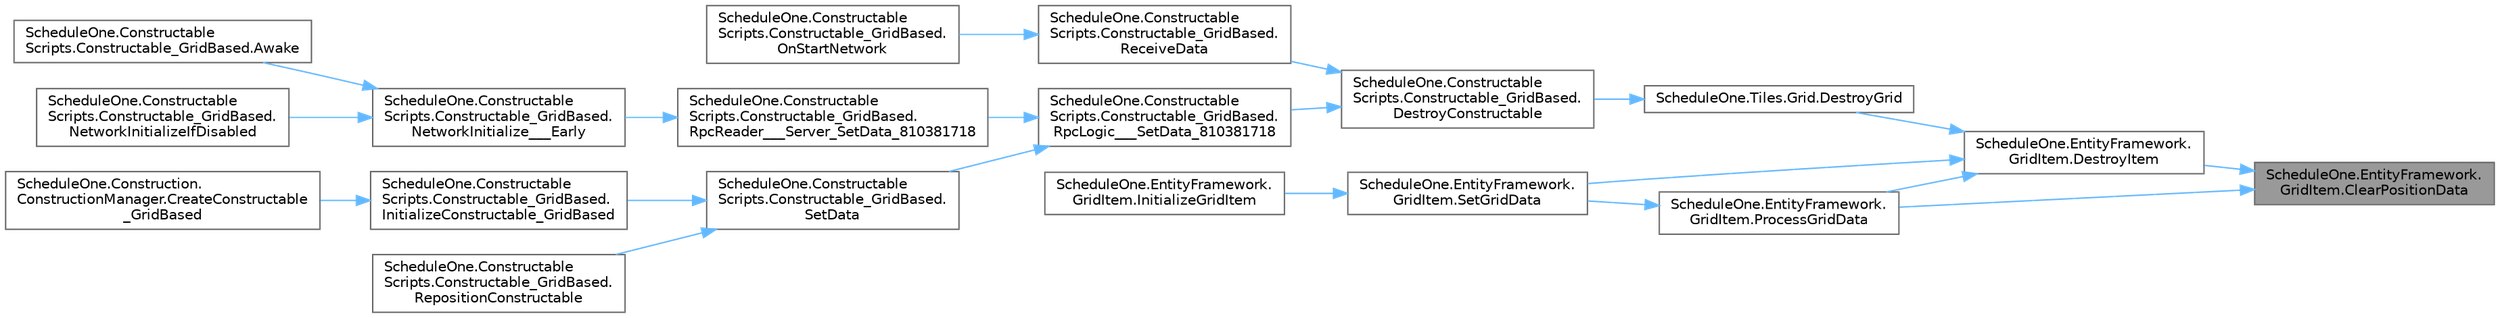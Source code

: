 digraph "ScheduleOne.EntityFramework.GridItem.ClearPositionData"
{
 // LATEX_PDF_SIZE
  bgcolor="transparent";
  edge [fontname=Helvetica,fontsize=10,labelfontname=Helvetica,labelfontsize=10];
  node [fontname=Helvetica,fontsize=10,shape=box,height=0.2,width=0.4];
  rankdir="RL";
  Node1 [id="Node000001",label="ScheduleOne.EntityFramework.\lGridItem.ClearPositionData",height=0.2,width=0.4,color="gray40", fillcolor="grey60", style="filled", fontcolor="black",tooltip=" "];
  Node1 -> Node2 [id="edge1_Node000001_Node000002",dir="back",color="steelblue1",style="solid",tooltip=" "];
  Node2 [id="Node000002",label="ScheduleOne.EntityFramework.\lGridItem.DestroyItem",height=0.2,width=0.4,color="grey40", fillcolor="white", style="filled",URL="$class_schedule_one_1_1_entity_framework_1_1_grid_item.html#ad9b118411f18f056055ec63e3a912622",tooltip=" "];
  Node2 -> Node3 [id="edge2_Node000002_Node000003",dir="back",color="steelblue1",style="solid",tooltip=" "];
  Node3 [id="Node000003",label="ScheduleOne.Tiles.Grid.DestroyGrid",height=0.2,width=0.4,color="grey40", fillcolor="white", style="filled",URL="$class_schedule_one_1_1_tiles_1_1_grid.html#aab56889cce5fd268cf9a98608906444a",tooltip=" "];
  Node3 -> Node4 [id="edge3_Node000003_Node000004",dir="back",color="steelblue1",style="solid",tooltip=" "];
  Node4 [id="Node000004",label="ScheduleOne.Constructable\lScripts.Constructable_GridBased.\lDestroyConstructable",height=0.2,width=0.4,color="grey40", fillcolor="white", style="filled",URL="$class_schedule_one_1_1_constructable_scripts_1_1_constructable___grid_based.html#a43ab161384c85d37c2f51c7992a1d2ae",tooltip=" "];
  Node4 -> Node5 [id="edge4_Node000004_Node000005",dir="back",color="steelblue1",style="solid",tooltip=" "];
  Node5 [id="Node000005",label="ScheduleOne.Constructable\lScripts.Constructable_GridBased.\lReceiveData",height=0.2,width=0.4,color="grey40", fillcolor="white", style="filled",URL="$class_schedule_one_1_1_constructable_scripts_1_1_constructable___grid_based.html#af498ba26f7e00cc79de51180bf884f81",tooltip=" "];
  Node5 -> Node6 [id="edge5_Node000005_Node000006",dir="back",color="steelblue1",style="solid",tooltip=" "];
  Node6 [id="Node000006",label="ScheduleOne.Constructable\lScripts.Constructable_GridBased.\lOnStartNetwork",height=0.2,width=0.4,color="grey40", fillcolor="white", style="filled",URL="$class_schedule_one_1_1_constructable_scripts_1_1_constructable___grid_based.html#a9471c86c0faa9dbb1e829466d546229b",tooltip=" "];
  Node4 -> Node7 [id="edge6_Node000004_Node000007",dir="back",color="steelblue1",style="solid",tooltip=" "];
  Node7 [id="Node000007",label="ScheduleOne.Constructable\lScripts.Constructable_GridBased.\lRpcLogic___SetData_810381718",height=0.2,width=0.4,color="grey40", fillcolor="white", style="filled",URL="$class_schedule_one_1_1_constructable_scripts_1_1_constructable___grid_based.html#acb05d590d689e0404cc6a6e674c66da8",tooltip=" "];
  Node7 -> Node8 [id="edge7_Node000007_Node000008",dir="back",color="steelblue1",style="solid",tooltip=" "];
  Node8 [id="Node000008",label="ScheduleOne.Constructable\lScripts.Constructable_GridBased.\lRpcReader___Server_SetData_810381718",height=0.2,width=0.4,color="grey40", fillcolor="white", style="filled",URL="$class_schedule_one_1_1_constructable_scripts_1_1_constructable___grid_based.html#a221717f2795002ad7e6293d914dec329",tooltip=" "];
  Node8 -> Node9 [id="edge8_Node000008_Node000009",dir="back",color="steelblue1",style="solid",tooltip=" "];
  Node9 [id="Node000009",label="ScheduleOne.Constructable\lScripts.Constructable_GridBased.\lNetworkInitialize___Early",height=0.2,width=0.4,color="grey40", fillcolor="white", style="filled",URL="$class_schedule_one_1_1_constructable_scripts_1_1_constructable___grid_based.html#ae4491fb180e0bbc9412026fbc6952150",tooltip=" "];
  Node9 -> Node10 [id="edge9_Node000009_Node000010",dir="back",color="steelblue1",style="solid",tooltip=" "];
  Node10 [id="Node000010",label="ScheduleOne.Constructable\lScripts.Constructable_GridBased.Awake",height=0.2,width=0.4,color="grey40", fillcolor="white", style="filled",URL="$class_schedule_one_1_1_constructable_scripts_1_1_constructable___grid_based.html#a109ab8a8bbded002fad223928592f5c4",tooltip=" "];
  Node9 -> Node11 [id="edge10_Node000009_Node000011",dir="back",color="steelblue1",style="solid",tooltip=" "];
  Node11 [id="Node000011",label="ScheduleOne.Constructable\lScripts.Constructable_GridBased.\lNetworkInitializeIfDisabled",height=0.2,width=0.4,color="grey40", fillcolor="white", style="filled",URL="$class_schedule_one_1_1_constructable_scripts_1_1_constructable___grid_based.html#a570c764b9a0956cf976079bb812d49d0",tooltip=" "];
  Node7 -> Node12 [id="edge11_Node000007_Node000012",dir="back",color="steelblue1",style="solid",tooltip=" "];
  Node12 [id="Node000012",label="ScheduleOne.Constructable\lScripts.Constructable_GridBased.\lSetData",height=0.2,width=0.4,color="grey40", fillcolor="white", style="filled",URL="$class_schedule_one_1_1_constructable_scripts_1_1_constructable___grid_based.html#a8a82b1cd14d29d38b1a3377cdc642067",tooltip=" "];
  Node12 -> Node13 [id="edge12_Node000012_Node000013",dir="back",color="steelblue1",style="solid",tooltip=" "];
  Node13 [id="Node000013",label="ScheduleOne.Constructable\lScripts.Constructable_GridBased.\lInitializeConstructable_GridBased",height=0.2,width=0.4,color="grey40", fillcolor="white", style="filled",URL="$class_schedule_one_1_1_constructable_scripts_1_1_constructable___grid_based.html#aedd60efa186c19ba2357e574da229f94",tooltip=" "];
  Node13 -> Node14 [id="edge13_Node000013_Node000014",dir="back",color="steelblue1",style="solid",tooltip=" "];
  Node14 [id="Node000014",label="ScheduleOne.Construction.\lConstructionManager.CreateConstructable\l_GridBased",height=0.2,width=0.4,color="grey40", fillcolor="white", style="filled",URL="$class_schedule_one_1_1_construction_1_1_construction_manager.html#a8bc235861b1791c66288144d174322ab",tooltip=" "];
  Node12 -> Node15 [id="edge14_Node000012_Node000015",dir="back",color="steelblue1",style="solid",tooltip=" "];
  Node15 [id="Node000015",label="ScheduleOne.Constructable\lScripts.Constructable_GridBased.\lRepositionConstructable",height=0.2,width=0.4,color="grey40", fillcolor="white", style="filled",URL="$class_schedule_one_1_1_constructable_scripts_1_1_constructable___grid_based.html#a95aa335f28fb2ae8e36f57d2c7113cb8",tooltip=" "];
  Node2 -> Node16 [id="edge15_Node000002_Node000016",dir="back",color="steelblue1",style="solid",tooltip=" "];
  Node16 [id="Node000016",label="ScheduleOne.EntityFramework.\lGridItem.ProcessGridData",height=0.2,width=0.4,color="grey40", fillcolor="white", style="filled",URL="$class_schedule_one_1_1_entity_framework_1_1_grid_item.html#a48f001a034f3a04ac38bf6c80240c314",tooltip=" "];
  Node16 -> Node17 [id="edge16_Node000016_Node000017",dir="back",color="steelblue1",style="solid",tooltip=" "];
  Node17 [id="Node000017",label="ScheduleOne.EntityFramework.\lGridItem.SetGridData",height=0.2,width=0.4,color="grey40", fillcolor="white", style="filled",URL="$class_schedule_one_1_1_entity_framework_1_1_grid_item.html#a4f94df0b8209db4af884258db6b13792",tooltip=" "];
  Node17 -> Node18 [id="edge17_Node000017_Node000018",dir="back",color="steelblue1",style="solid",tooltip=" "];
  Node18 [id="Node000018",label="ScheduleOne.EntityFramework.\lGridItem.InitializeGridItem",height=0.2,width=0.4,color="grey40", fillcolor="white", style="filled",URL="$class_schedule_one_1_1_entity_framework_1_1_grid_item.html#ad59a3118342eb70d4893f5fcac0ab809",tooltip=" "];
  Node2 -> Node17 [id="edge18_Node000002_Node000017",dir="back",color="steelblue1",style="solid",tooltip=" "];
  Node1 -> Node16 [id="edge19_Node000001_Node000016",dir="back",color="steelblue1",style="solid",tooltip=" "];
}
